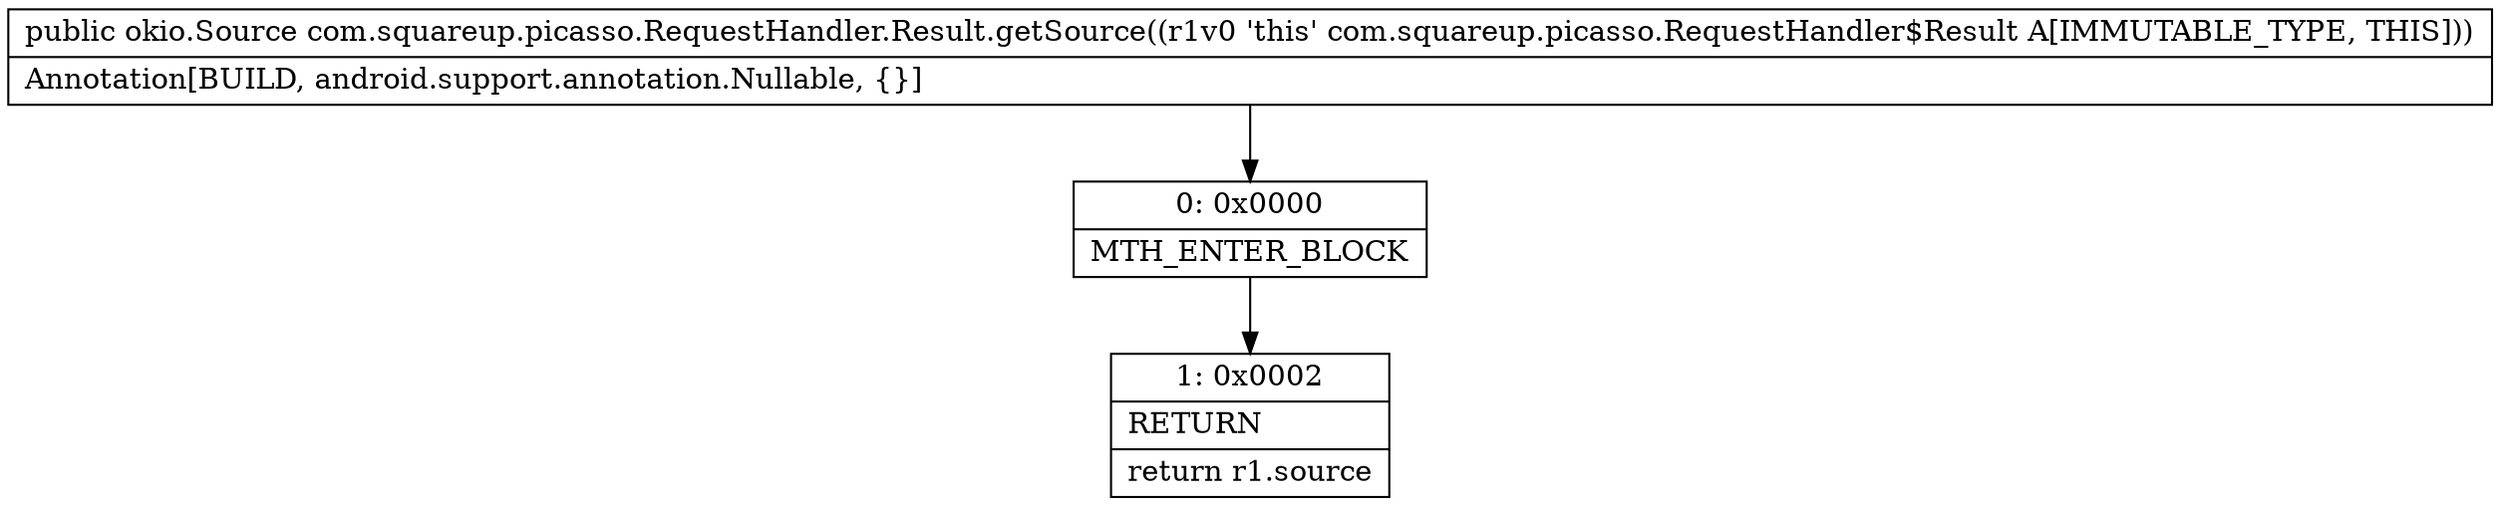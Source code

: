 digraph "CFG forcom.squareup.picasso.RequestHandler.Result.getSource()Lokio\/Source;" {
Node_0 [shape=record,label="{0\:\ 0x0000|MTH_ENTER_BLOCK\l}"];
Node_1 [shape=record,label="{1\:\ 0x0002|RETURN\l|return r1.source\l}"];
MethodNode[shape=record,label="{public okio.Source com.squareup.picasso.RequestHandler.Result.getSource((r1v0 'this' com.squareup.picasso.RequestHandler$Result A[IMMUTABLE_TYPE, THIS]))  | Annotation[BUILD, android.support.annotation.Nullable, \{\}]\l}"];
MethodNode -> Node_0;
Node_0 -> Node_1;
}

